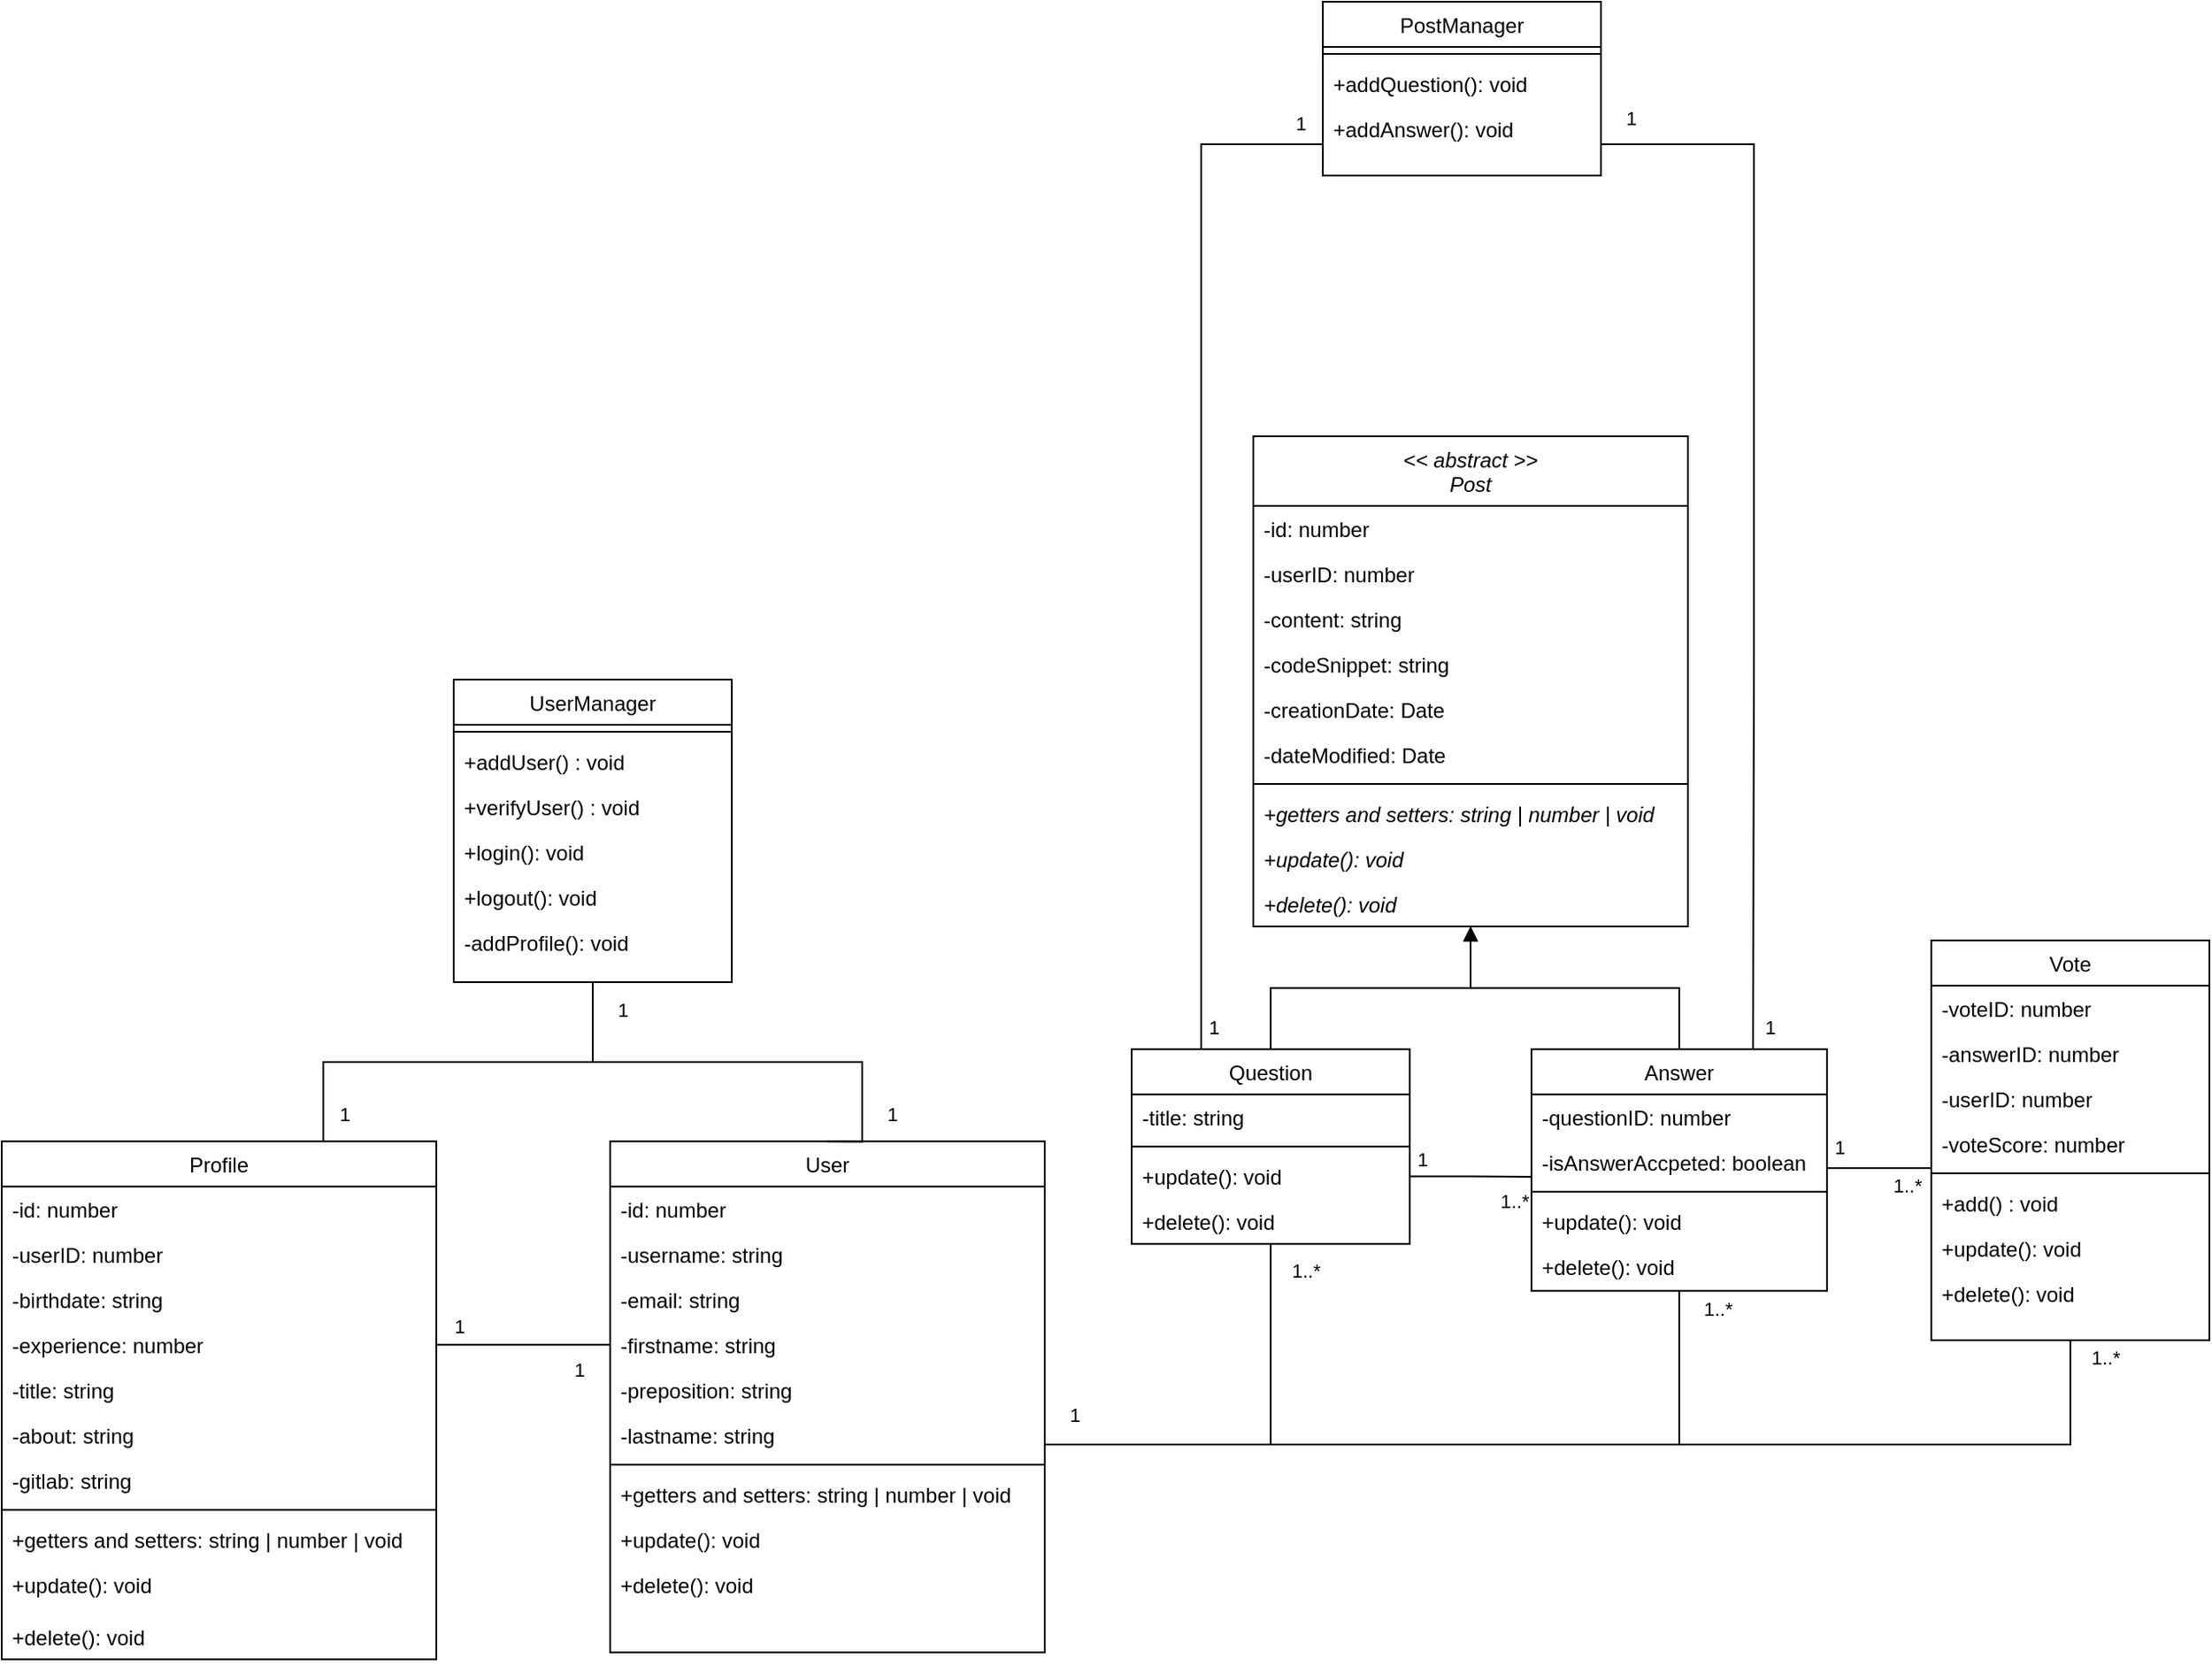 <mxfile version="22.1.2" type="device">
  <diagram id="C5RBs43oDa-KdzZeNtuy" name="Page-1">
    <mxGraphModel dx="1418" dy="4335" grid="1" gridSize="10" guides="1" tooltips="1" connect="1" arrows="1" fold="1" page="1" pageScale="1" pageWidth="827" pageHeight="1169" math="0" shadow="0">
      <root>
        <mxCell id="WIyWlLk6GJQsqaUBKTNV-0" />
        <mxCell id="WIyWlLk6GJQsqaUBKTNV-1" parent="WIyWlLk6GJQsqaUBKTNV-0" />
        <mxCell id="6Ti2KHRm0o-XwmmQZrWa-179" style="edgeStyle=orthogonalEdgeStyle;rounded=0;orthogonalLoop=1;jettySize=auto;html=1;entryX=0.5;entryY=1;entryDx=0;entryDy=0;endArrow=none;endFill=0;" parent="WIyWlLk6GJQsqaUBKTNV-1" source="6Ti2KHRm0o-XwmmQZrWa-182" target="6Ti2KHRm0o-XwmmQZrWa-197" edge="1">
          <mxGeometry relative="1" as="geometry">
            <mxPoint x="1550" y="-1630" as="targetPoint" />
            <Array as="points">
              <mxPoint x="1540" y="-1620" />
            </Array>
          </mxGeometry>
        </mxCell>
        <mxCell id="6Ti2KHRm0o-XwmmQZrWa-180" style="edgeStyle=orthogonalEdgeStyle;rounded=0;orthogonalLoop=1;jettySize=auto;html=1;entryX=0.5;entryY=1;entryDx=0;entryDy=0;endArrow=none;endFill=0;" parent="WIyWlLk6GJQsqaUBKTNV-1" source="6Ti2KHRm0o-XwmmQZrWa-182" target="6Ti2KHRm0o-XwmmQZrWa-210" edge="1">
          <mxGeometry relative="1" as="geometry">
            <Array as="points">
              <mxPoint x="1775" y="-1620" />
            </Array>
          </mxGeometry>
        </mxCell>
        <mxCell id="6Ti2KHRm0o-XwmmQZrWa-181" style="edgeStyle=orthogonalEdgeStyle;rounded=0;orthogonalLoop=1;jettySize=auto;html=1;entryX=0.5;entryY=1;entryDx=0;entryDy=0;endArrow=none;endFill=0;" parent="WIyWlLk6GJQsqaUBKTNV-1" source="6Ti2KHRm0o-XwmmQZrWa-182" target="6Ti2KHRm0o-XwmmQZrWa-223" edge="1">
          <mxGeometry relative="1" as="geometry">
            <Array as="points">
              <mxPoint x="2000" y="-1620" />
            </Array>
          </mxGeometry>
        </mxCell>
        <mxCell id="6Ti2KHRm0o-XwmmQZrWa-182" value="User" style="swimlane;fontStyle=0;align=center;verticalAlign=top;childLayout=stackLayout;horizontal=1;startSize=26;horizontalStack=0;resizeParent=1;resizeLast=0;collapsible=1;marginBottom=0;rounded=0;shadow=0;strokeWidth=1;" parent="WIyWlLk6GJQsqaUBKTNV-1" vertex="1">
          <mxGeometry x="1160" y="-1794.33" width="250" height="294" as="geometry">
            <mxRectangle x="550" y="140" width="160" height="26" as="alternateBounds" />
          </mxGeometry>
        </mxCell>
        <mxCell id="6Ti2KHRm0o-XwmmQZrWa-183" value="-id: number" style="text;align=left;verticalAlign=top;spacingLeft=4;spacingRight=4;overflow=hidden;rotatable=0;points=[[0,0.5],[1,0.5]];portConstraint=eastwest;" parent="6Ti2KHRm0o-XwmmQZrWa-182" vertex="1">
          <mxGeometry y="26" width="250" height="26" as="geometry" />
        </mxCell>
        <mxCell id="6Ti2KHRm0o-XwmmQZrWa-184" value="-username: string" style="text;align=left;verticalAlign=top;spacingLeft=4;spacingRight=4;overflow=hidden;rotatable=0;points=[[0,0.5],[1,0.5]];portConstraint=eastwest;rounded=0;shadow=0;html=0;" parent="6Ti2KHRm0o-XwmmQZrWa-182" vertex="1">
          <mxGeometry y="52" width="250" height="26" as="geometry" />
        </mxCell>
        <mxCell id="6Ti2KHRm0o-XwmmQZrWa-186" value="-email: string" style="text;align=left;verticalAlign=top;spacingLeft=4;spacingRight=4;overflow=hidden;rotatable=0;points=[[0,0.5],[1,0.5]];portConstraint=eastwest;rounded=0;shadow=0;html=0;" parent="6Ti2KHRm0o-XwmmQZrWa-182" vertex="1">
          <mxGeometry y="78" width="250" height="26" as="geometry" />
        </mxCell>
        <mxCell id="6Ti2KHRm0o-XwmmQZrWa-187" value="-firstname: string" style="text;align=left;verticalAlign=top;spacingLeft=4;spacingRight=4;overflow=hidden;rotatable=0;points=[[0,0.5],[1,0.5]];portConstraint=eastwest;rounded=0;shadow=0;html=0;" parent="6Ti2KHRm0o-XwmmQZrWa-182" vertex="1">
          <mxGeometry y="104" width="250" height="26" as="geometry" />
        </mxCell>
        <mxCell id="6Ti2KHRm0o-XwmmQZrWa-188" value="-preposition: string" style="text;align=left;verticalAlign=top;spacingLeft=4;spacingRight=4;overflow=hidden;rotatable=0;points=[[0,0.5],[1,0.5]];portConstraint=eastwest;rounded=0;shadow=0;html=0;" parent="6Ti2KHRm0o-XwmmQZrWa-182" vertex="1">
          <mxGeometry y="130" width="250" height="26" as="geometry" />
        </mxCell>
        <mxCell id="6Ti2KHRm0o-XwmmQZrWa-189" value="-lastname: string" style="text;align=left;verticalAlign=top;spacingLeft=4;spacingRight=4;overflow=hidden;rotatable=0;points=[[0,0.5],[1,0.5]];portConstraint=eastwest;rounded=0;shadow=0;html=0;" parent="6Ti2KHRm0o-XwmmQZrWa-182" vertex="1">
          <mxGeometry y="156" width="250" height="26" as="geometry" />
        </mxCell>
        <mxCell id="6Ti2KHRm0o-XwmmQZrWa-190" value="" style="line;html=1;strokeWidth=1;align=left;verticalAlign=middle;spacingTop=-1;spacingLeft=3;spacingRight=3;rotatable=0;labelPosition=right;points=[];portConstraint=eastwest;" parent="6Ti2KHRm0o-XwmmQZrWa-182" vertex="1">
          <mxGeometry y="182" width="250" height="8" as="geometry" />
        </mxCell>
        <mxCell id="ggvLUwLcQHMu2McPY35v-72" value="+getters and setters: string | number | void" style="text;align=left;verticalAlign=top;spacingLeft=4;spacingRight=4;overflow=hidden;rotatable=0;points=[[0,0.5],[1,0.5]];portConstraint=eastwest;rounded=0;shadow=0;html=0;" parent="6Ti2KHRm0o-XwmmQZrWa-182" vertex="1">
          <mxGeometry y="190" width="250" height="26" as="geometry" />
        </mxCell>
        <mxCell id="ggvLUwLcQHMu2McPY35v-69" value="+update(): void" style="text;align=left;verticalAlign=top;spacingLeft=4;spacingRight=4;overflow=hidden;rotatable=0;points=[[0,0.5],[1,0.5]];portConstraint=eastwest;rounded=0;shadow=0;html=0;" parent="6Ti2KHRm0o-XwmmQZrWa-182" vertex="1">
          <mxGeometry y="216" width="250" height="26" as="geometry" />
        </mxCell>
        <mxCell id="6Ti2KHRm0o-XwmmQZrWa-193" value="+delete(): void" style="text;align=left;verticalAlign=top;spacingLeft=4;spacingRight=4;overflow=hidden;rotatable=0;points=[[0,0.5],[1,0.5]];portConstraint=eastwest;rounded=0;shadow=0;html=0;" parent="6Ti2KHRm0o-XwmmQZrWa-182" vertex="1">
          <mxGeometry y="242" width="250" height="26" as="geometry" />
        </mxCell>
        <mxCell id="6Ti2KHRm0o-XwmmQZrWa-196" style="edgeStyle=orthogonalEdgeStyle;rounded=0;orthogonalLoop=1;jettySize=auto;html=1;startArrow=none;startFill=0;endArrow=none;endFill=0;" parent="WIyWlLk6GJQsqaUBKTNV-1" source="6Ti2KHRm0o-XwmmQZrWa-207" edge="1">
          <mxGeometry relative="1" as="geometry">
            <mxPoint x="1690" y="-1774" as="targetPoint" />
          </mxGeometry>
        </mxCell>
        <mxCell id="6Ti2KHRm0o-XwmmQZrWa-197" value="Question" style="swimlane;fontStyle=0;align=center;verticalAlign=top;childLayout=stackLayout;horizontal=1;startSize=26;horizontalStack=0;resizeParent=1;resizeLast=0;collapsible=1;marginBottom=0;rounded=0;shadow=0;strokeWidth=1;" parent="WIyWlLk6GJQsqaUBKTNV-1" vertex="1">
          <mxGeometry x="1460" y="-1847.34" width="160" height="112" as="geometry">
            <mxRectangle x="550" y="140" width="160" height="26" as="alternateBounds" />
          </mxGeometry>
        </mxCell>
        <mxCell id="6Ti2KHRm0o-XwmmQZrWa-200" value="-title: string" style="text;align=left;verticalAlign=top;spacingLeft=4;spacingRight=4;overflow=hidden;rotatable=0;points=[[0,0.5],[1,0.5]];portConstraint=eastwest;rounded=0;shadow=0;html=0;" parent="6Ti2KHRm0o-XwmmQZrWa-197" vertex="1">
          <mxGeometry y="26" width="160" height="26" as="geometry" />
        </mxCell>
        <mxCell id="6Ti2KHRm0o-XwmmQZrWa-205" value="" style="line;html=1;strokeWidth=1;align=left;verticalAlign=middle;spacingTop=-1;spacingLeft=3;spacingRight=3;rotatable=0;labelPosition=right;points=[];portConstraint=eastwest;" parent="6Ti2KHRm0o-XwmmQZrWa-197" vertex="1">
          <mxGeometry y="52" width="160" height="8" as="geometry" />
        </mxCell>
        <mxCell id="6Ti2KHRm0o-XwmmQZrWa-207" value="+update(): void" style="text;align=left;verticalAlign=top;spacingLeft=4;spacingRight=4;overflow=hidden;rotatable=0;points=[[0,0.5],[1,0.5]];portConstraint=eastwest;rounded=0;shadow=0;html=0;" parent="6Ti2KHRm0o-XwmmQZrWa-197" vertex="1">
          <mxGeometry y="60" width="160" height="26" as="geometry" />
        </mxCell>
        <mxCell id="6Ti2KHRm0o-XwmmQZrWa-208" value="+delete(): void" style="text;align=left;verticalAlign=top;spacingLeft=4;spacingRight=4;overflow=hidden;rotatable=0;points=[[0,0.5],[1,0.5]];portConstraint=eastwest;rounded=0;shadow=0;html=0;" parent="6Ti2KHRm0o-XwmmQZrWa-197" vertex="1">
          <mxGeometry y="86" width="160" height="26" as="geometry" />
        </mxCell>
        <mxCell id="6Ti2KHRm0o-XwmmQZrWa-209" style="edgeStyle=orthogonalEdgeStyle;rounded=0;orthogonalLoop=1;jettySize=auto;html=1;endArrow=none;endFill=0;startArrow=none;startFill=0;" parent="WIyWlLk6GJQsqaUBKTNV-1" edge="1">
          <mxGeometry relative="1" as="geometry">
            <mxPoint x="1860" y="-1779" as="sourcePoint" />
            <mxPoint x="1920" y="-1779" as="targetPoint" />
            <Array as="points">
              <mxPoint x="1890" y="-1779" />
              <mxPoint x="1890" y="-1779" />
            </Array>
          </mxGeometry>
        </mxCell>
        <mxCell id="6Ti2KHRm0o-XwmmQZrWa-210" value="Answer" style="swimlane;fontStyle=0;align=center;verticalAlign=top;childLayout=stackLayout;horizontal=1;startSize=26;horizontalStack=0;resizeParent=1;resizeLast=0;collapsible=1;marginBottom=0;rounded=0;shadow=0;strokeWidth=1;" parent="WIyWlLk6GJQsqaUBKTNV-1" vertex="1">
          <mxGeometry x="1690" y="-1847.34" width="170" height="139" as="geometry">
            <mxRectangle x="550" y="140" width="160" height="26" as="alternateBounds" />
          </mxGeometry>
        </mxCell>
        <mxCell id="6Ti2KHRm0o-XwmmQZrWa-212" value="-questionID: number" style="text;align=left;verticalAlign=top;spacingLeft=4;spacingRight=4;overflow=hidden;rotatable=0;points=[[0,0.5],[1,0.5]];portConstraint=eastwest;" parent="6Ti2KHRm0o-XwmmQZrWa-210" vertex="1">
          <mxGeometry y="26" width="170" height="26" as="geometry" />
        </mxCell>
        <mxCell id="6Ti2KHRm0o-XwmmQZrWa-218" value="-isAnswerAccpeted: boolean" style="text;align=left;verticalAlign=top;spacingLeft=4;spacingRight=4;overflow=hidden;rotatable=0;points=[[0,0.5],[1,0.5]];portConstraint=eastwest;rounded=0;shadow=0;html=0;" parent="6Ti2KHRm0o-XwmmQZrWa-210" vertex="1">
          <mxGeometry y="52" width="170" height="26" as="geometry" />
        </mxCell>
        <mxCell id="6Ti2KHRm0o-XwmmQZrWa-219" value="" style="line;html=1;strokeWidth=1;align=left;verticalAlign=middle;spacingTop=-1;spacingLeft=3;spacingRight=3;rotatable=0;labelPosition=right;points=[];portConstraint=eastwest;" parent="6Ti2KHRm0o-XwmmQZrWa-210" vertex="1">
          <mxGeometry y="78" width="170" height="8" as="geometry" />
        </mxCell>
        <mxCell id="6Ti2KHRm0o-XwmmQZrWa-221" value="+update(): void" style="text;align=left;verticalAlign=top;spacingLeft=4;spacingRight=4;overflow=hidden;rotatable=0;points=[[0,0.5],[1,0.5]];portConstraint=eastwest;rounded=0;shadow=0;html=0;" parent="6Ti2KHRm0o-XwmmQZrWa-210" vertex="1">
          <mxGeometry y="86" width="170" height="26" as="geometry" />
        </mxCell>
        <mxCell id="6Ti2KHRm0o-XwmmQZrWa-222" value="+delete(): void" style="text;align=left;verticalAlign=top;spacingLeft=4;spacingRight=4;overflow=hidden;rotatable=0;points=[[0,0.5],[1,0.5]];portConstraint=eastwest;rounded=0;shadow=0;html=0;" parent="6Ti2KHRm0o-XwmmQZrWa-210" vertex="1">
          <mxGeometry y="112" width="170" height="26" as="geometry" />
        </mxCell>
        <mxCell id="6Ti2KHRm0o-XwmmQZrWa-223" value="Vote" style="swimlane;fontStyle=0;align=center;verticalAlign=top;childLayout=stackLayout;horizontal=1;startSize=26;horizontalStack=0;resizeParent=1;resizeLast=0;collapsible=1;marginBottom=0;rounded=0;shadow=0;strokeWidth=1;" parent="WIyWlLk6GJQsqaUBKTNV-1" vertex="1">
          <mxGeometry x="1920" y="-1910" width="160" height="230" as="geometry">
            <mxRectangle x="550" y="140" width="160" height="26" as="alternateBounds" />
          </mxGeometry>
        </mxCell>
        <mxCell id="6Ti2KHRm0o-XwmmQZrWa-224" value="-voteID: number" style="text;align=left;verticalAlign=top;spacingLeft=4;spacingRight=4;overflow=hidden;rotatable=0;points=[[0,0.5],[1,0.5]];portConstraint=eastwest;rounded=0;shadow=0;html=0;" parent="6Ti2KHRm0o-XwmmQZrWa-223" vertex="1">
          <mxGeometry y="26" width="160" height="26" as="geometry" />
        </mxCell>
        <mxCell id="6Ti2KHRm0o-XwmmQZrWa-225" value="-answerID: number" style="text;align=left;verticalAlign=top;spacingLeft=4;spacingRight=4;overflow=hidden;rotatable=0;points=[[0,0.5],[1,0.5]];portConstraint=eastwest;rounded=0;shadow=0;html=0;" parent="6Ti2KHRm0o-XwmmQZrWa-223" vertex="1">
          <mxGeometry y="52" width="160" height="26" as="geometry" />
        </mxCell>
        <mxCell id="6Ti2KHRm0o-XwmmQZrWa-226" value="-userID: number" style="text;align=left;verticalAlign=top;spacingLeft=4;spacingRight=4;overflow=hidden;rotatable=0;points=[[0,0.5],[1,0.5]];portConstraint=eastwest;rounded=0;shadow=0;html=0;" parent="6Ti2KHRm0o-XwmmQZrWa-223" vertex="1">
          <mxGeometry y="78" width="160" height="26" as="geometry" />
        </mxCell>
        <mxCell id="6Ti2KHRm0o-XwmmQZrWa-227" value="-voteScore: number" style="text;align=left;verticalAlign=top;spacingLeft=4;spacingRight=4;overflow=hidden;rotatable=0;points=[[0,0.5],[1,0.5]];portConstraint=eastwest;rounded=0;shadow=0;html=0;" parent="6Ti2KHRm0o-XwmmQZrWa-223" vertex="1">
          <mxGeometry y="104" width="160" height="26" as="geometry" />
        </mxCell>
        <mxCell id="6Ti2KHRm0o-XwmmQZrWa-228" value="" style="line;html=1;strokeWidth=1;align=left;verticalAlign=middle;spacingTop=-1;spacingLeft=3;spacingRight=3;rotatable=0;labelPosition=right;points=[];portConstraint=eastwest;" parent="6Ti2KHRm0o-XwmmQZrWa-223" vertex="1">
          <mxGeometry y="130" width="160" height="8" as="geometry" />
        </mxCell>
        <mxCell id="6Ti2KHRm0o-XwmmQZrWa-230" value="+add() : void" style="text;align=left;verticalAlign=top;spacingLeft=4;spacingRight=4;overflow=hidden;rotatable=0;points=[[0,0.5],[1,0.5]];portConstraint=eastwest;rounded=0;shadow=0;html=0;" parent="6Ti2KHRm0o-XwmmQZrWa-223" vertex="1">
          <mxGeometry y="138" width="160" height="26" as="geometry" />
        </mxCell>
        <mxCell id="6Ti2KHRm0o-XwmmQZrWa-231" value="+update(): void" style="text;align=left;verticalAlign=top;spacingLeft=4;spacingRight=4;overflow=hidden;rotatable=0;points=[[0,0.5],[1,0.5]];portConstraint=eastwest;rounded=0;shadow=0;html=0;" parent="6Ti2KHRm0o-XwmmQZrWa-223" vertex="1">
          <mxGeometry y="164" width="160" height="26" as="geometry" />
        </mxCell>
        <mxCell id="6Ti2KHRm0o-XwmmQZrWa-232" value="+delete(): void" style="text;align=left;verticalAlign=top;spacingLeft=4;spacingRight=4;overflow=hidden;rotatable=0;points=[[0,0.5],[1,0.5]];portConstraint=eastwest;rounded=0;shadow=0;html=0;" parent="6Ti2KHRm0o-XwmmQZrWa-223" vertex="1">
          <mxGeometry y="190" width="160" height="26" as="geometry" />
        </mxCell>
        <mxCell id="6Ti2KHRm0o-XwmmQZrWa-238" value="Profile" style="swimlane;fontStyle=0;align=center;verticalAlign=top;childLayout=stackLayout;horizontal=1;startSize=26;horizontalStack=0;resizeParent=1;resizeLast=0;collapsible=1;marginBottom=0;rounded=0;shadow=0;strokeWidth=1;" parent="WIyWlLk6GJQsqaUBKTNV-1" vertex="1">
          <mxGeometry x="810" y="-1794.33" width="250" height="298" as="geometry">
            <mxRectangle x="550" y="140" width="160" height="26" as="alternateBounds" />
          </mxGeometry>
        </mxCell>
        <mxCell id="6Ti2KHRm0o-XwmmQZrWa-239" value="-id: number" style="text;align=left;verticalAlign=top;spacingLeft=4;spacingRight=4;overflow=hidden;rotatable=0;points=[[0,0.5],[1,0.5]];portConstraint=eastwest;" parent="6Ti2KHRm0o-XwmmQZrWa-238" vertex="1">
          <mxGeometry y="26" width="250" height="26" as="geometry" />
        </mxCell>
        <mxCell id="6Ti2KHRm0o-XwmmQZrWa-240" value="-userID: number" style="text;align=left;verticalAlign=top;spacingLeft=4;spacingRight=4;overflow=hidden;rotatable=0;points=[[0,0.5],[1,0.5]];portConstraint=eastwest;rounded=0;shadow=0;html=0;" parent="6Ti2KHRm0o-XwmmQZrWa-238" vertex="1">
          <mxGeometry y="52" width="250" height="26" as="geometry" />
        </mxCell>
        <mxCell id="6Ti2KHRm0o-XwmmQZrWa-241" value="-birthdate: string" style="text;align=left;verticalAlign=top;spacingLeft=4;spacingRight=4;overflow=hidden;rotatable=0;points=[[0,0.5],[1,0.5]];portConstraint=eastwest;rounded=0;shadow=0;html=0;" parent="6Ti2KHRm0o-XwmmQZrWa-238" vertex="1">
          <mxGeometry y="78" width="250" height="26" as="geometry" />
        </mxCell>
        <mxCell id="6Ti2KHRm0o-XwmmQZrWa-242" value="-experience: number" style="text;align=left;verticalAlign=top;spacingLeft=4;spacingRight=4;overflow=hidden;rotatable=0;points=[[0,0.5],[1,0.5]];portConstraint=eastwest;rounded=0;shadow=0;html=0;" parent="6Ti2KHRm0o-XwmmQZrWa-238" vertex="1">
          <mxGeometry y="104" width="250" height="26" as="geometry" />
        </mxCell>
        <mxCell id="6Ti2KHRm0o-XwmmQZrWa-243" value="-title: string" style="text;align=left;verticalAlign=top;spacingLeft=4;spacingRight=4;overflow=hidden;rotatable=0;points=[[0,0.5],[1,0.5]];portConstraint=eastwest;rounded=0;shadow=0;html=0;" parent="6Ti2KHRm0o-XwmmQZrWa-238" vertex="1">
          <mxGeometry y="130" width="250" height="26" as="geometry" />
        </mxCell>
        <mxCell id="6Ti2KHRm0o-XwmmQZrWa-244" value="-about: string" style="text;align=left;verticalAlign=top;spacingLeft=4;spacingRight=4;overflow=hidden;rotatable=0;points=[[0,0.5],[1,0.5]];portConstraint=eastwest;rounded=0;shadow=0;html=0;" parent="6Ti2KHRm0o-XwmmQZrWa-238" vertex="1">
          <mxGeometry y="156" width="250" height="26" as="geometry" />
        </mxCell>
        <mxCell id="6Ti2KHRm0o-XwmmQZrWa-245" value="-gitlab: string" style="text;align=left;verticalAlign=top;spacingLeft=4;spacingRight=4;overflow=hidden;rotatable=0;points=[[0,0.5],[1,0.5]];portConstraint=eastwest;rounded=0;shadow=0;html=0;" parent="6Ti2KHRm0o-XwmmQZrWa-238" vertex="1">
          <mxGeometry y="182" width="250" height="26" as="geometry" />
        </mxCell>
        <mxCell id="6Ti2KHRm0o-XwmmQZrWa-246" value="" style="line;html=1;strokeWidth=1;align=left;verticalAlign=middle;spacingTop=-1;spacingLeft=3;spacingRight=3;rotatable=0;labelPosition=right;points=[];portConstraint=eastwest;" parent="6Ti2KHRm0o-XwmmQZrWa-238" vertex="1">
          <mxGeometry y="208" width="250" height="8" as="geometry" />
        </mxCell>
        <mxCell id="ggvLUwLcQHMu2McPY35v-68" value="+getters and setters: string | number | void" style="text;align=left;verticalAlign=top;spacingLeft=4;spacingRight=4;overflow=hidden;rotatable=0;points=[[0,0.5],[1,0.5]];portConstraint=eastwest;rounded=0;shadow=0;html=0;" parent="6Ti2KHRm0o-XwmmQZrWa-238" vertex="1">
          <mxGeometry y="216" width="250" height="26" as="geometry" />
        </mxCell>
        <mxCell id="6Ti2KHRm0o-XwmmQZrWa-248" value="+update(): void" style="text;align=left;verticalAlign=top;spacingLeft=4;spacingRight=4;overflow=hidden;rotatable=0;points=[[0,0.5],[1,0.5]];portConstraint=eastwest;rounded=0;shadow=0;html=0;" parent="6Ti2KHRm0o-XwmmQZrWa-238" vertex="1">
          <mxGeometry y="242" width="250" height="30" as="geometry" />
        </mxCell>
        <mxCell id="6Ti2KHRm0o-XwmmQZrWa-249" value="+delete(): void" style="text;align=left;verticalAlign=top;spacingLeft=4;spacingRight=4;overflow=hidden;rotatable=0;points=[[0,0.5],[1,0.5]];portConstraint=eastwest;rounded=0;shadow=0;html=0;" parent="6Ti2KHRm0o-XwmmQZrWa-238" vertex="1">
          <mxGeometry y="272" width="250" height="26" as="geometry" />
        </mxCell>
        <mxCell id="6Ti2KHRm0o-XwmmQZrWa-261" value="" style="endArrow=none;startArrow=none;endFill=0;startFill=0;endSize=8;html=1;verticalAlign=bottom;labelBackgroundColor=none;strokeWidth=1;rounded=0;entryX=1;entryY=0.5;entryDx=0;entryDy=0;exitX=0;exitY=0.5;exitDx=0;exitDy=0;" parent="WIyWlLk6GJQsqaUBKTNV-1" source="6Ti2KHRm0o-XwmmQZrWa-187" target="6Ti2KHRm0o-XwmmQZrWa-242" edge="1">
          <mxGeometry width="160" relative="1" as="geometry">
            <mxPoint x="1340" y="-1934.33" as="sourcePoint" />
            <mxPoint x="1100" y="-1784.33" as="targetPoint" />
            <Array as="points" />
          </mxGeometry>
        </mxCell>
        <mxCell id="6Ti2KHRm0o-XwmmQZrWa-262" value="1" style="edgeLabel;html=1;align=center;verticalAlign=middle;resizable=0;points=[];" parent="6Ti2KHRm0o-XwmmQZrWa-261" vertex="1" connectable="0">
          <mxGeometry x="0.789" y="-1" relative="1" as="geometry">
            <mxPoint x="2" y="-10" as="offset" />
          </mxGeometry>
        </mxCell>
        <mxCell id="6Ti2KHRm0o-XwmmQZrWa-263" value="1" style="edgeLabel;html=1;align=center;verticalAlign=middle;resizable=0;points=[];" parent="WIyWlLk6GJQsqaUBKTNV-1" vertex="1" connectable="0">
          <mxGeometry x="1104.996" y="-1680" as="geometry">
            <mxPoint x="37" y="17" as="offset" />
          </mxGeometry>
        </mxCell>
        <mxCell id="6Ti2KHRm0o-XwmmQZrWa-264" value="1..*" style="edgeLabel;html=1;align=center;verticalAlign=middle;resizable=0;points=[];" parent="WIyWlLk6GJQsqaUBKTNV-1" vertex="1" connectable="0">
          <mxGeometry x="1560" y="-1720.001" as="geometry" />
        </mxCell>
        <mxCell id="6Ti2KHRm0o-XwmmQZrWa-265" value="1..*" style="edgeLabel;html=1;align=center;verticalAlign=middle;resizable=0;points=[];" parent="WIyWlLk6GJQsqaUBKTNV-1" vertex="1" connectable="0">
          <mxGeometry x="1800" y="-1708.341" as="geometry">
            <mxPoint x="-3" y="10" as="offset" />
          </mxGeometry>
        </mxCell>
        <mxCell id="6Ti2KHRm0o-XwmmQZrWa-266" value="1..*" style="edgeLabel;html=1;align=center;verticalAlign=middle;resizable=0;points=[];" parent="WIyWlLk6GJQsqaUBKTNV-1" vertex="1" connectable="0">
          <mxGeometry x="2020" y="-1670.001" as="geometry" />
        </mxCell>
        <mxCell id="6Ti2KHRm0o-XwmmQZrWa-267" value="1" style="edgeLabel;html=1;align=center;verticalAlign=middle;resizable=0;points=[];" parent="WIyWlLk6GJQsqaUBKTNV-1" vertex="1" connectable="0">
          <mxGeometry x="1410.001" y="-1647.334" as="geometry">
            <mxPoint x="17" y="10" as="offset" />
          </mxGeometry>
        </mxCell>
        <mxCell id="6Ti2KHRm0o-XwmmQZrWa-268" value="1" style="edgeLabel;html=1;align=center;verticalAlign=middle;resizable=0;points=[];" parent="WIyWlLk6GJQsqaUBKTNV-1" vertex="1" connectable="0">
          <mxGeometry x="1610.001" y="-1794.334" as="geometry">
            <mxPoint x="17" y="10" as="offset" />
          </mxGeometry>
        </mxCell>
        <mxCell id="6Ti2KHRm0o-XwmmQZrWa-269" value="1..*" style="edgeLabel;html=1;align=center;verticalAlign=middle;resizable=0;points=[];" parent="WIyWlLk6GJQsqaUBKTNV-1" vertex="1" connectable="0">
          <mxGeometry x="1680.004" y="-1759.997" as="geometry" />
        </mxCell>
        <mxCell id="6Ti2KHRm0o-XwmmQZrWa-270" value="1" style="edgeLabel;html=1;align=center;verticalAlign=middle;resizable=0;points=[];" parent="WIyWlLk6GJQsqaUBKTNV-1" vertex="1" connectable="0">
          <mxGeometry x="1850.001" y="-1801.004" as="geometry">
            <mxPoint x="17" y="10" as="offset" />
          </mxGeometry>
        </mxCell>
        <mxCell id="6Ti2KHRm0o-XwmmQZrWa-271" value="1..*" style="edgeLabel;html=1;align=center;verticalAlign=middle;resizable=0;points=[];" parent="WIyWlLk6GJQsqaUBKTNV-1" vertex="1" connectable="0">
          <mxGeometry x="1880.004" y="-1769.997" as="geometry">
            <mxPoint x="26" y="1" as="offset" />
          </mxGeometry>
        </mxCell>
        <mxCell id="6Ti2KHRm0o-XwmmQZrWa-285" style="edgeStyle=orthogonalEdgeStyle;rounded=0;orthogonalLoop=1;jettySize=auto;html=1;entryX=0.5;entryY=0;entryDx=0;entryDy=0;endArrow=none;endFill=0;startArrow=block;startFill=1;" parent="WIyWlLk6GJQsqaUBKTNV-1" source="6Ti2KHRm0o-XwmmQZrWa-272" target="6Ti2KHRm0o-XwmmQZrWa-197" edge="1">
          <mxGeometry relative="1" as="geometry" />
        </mxCell>
        <mxCell id="6Ti2KHRm0o-XwmmQZrWa-286" style="edgeStyle=orthogonalEdgeStyle;rounded=0;orthogonalLoop=1;jettySize=auto;html=1;entryX=0.5;entryY=0;entryDx=0;entryDy=0;endArrow=none;endFill=0;startArrow=block;startFill=1;" parent="WIyWlLk6GJQsqaUBKTNV-1" source="6Ti2KHRm0o-XwmmQZrWa-272" target="6Ti2KHRm0o-XwmmQZrWa-210" edge="1">
          <mxGeometry relative="1" as="geometry" />
        </mxCell>
        <mxCell id="6Ti2KHRm0o-XwmmQZrWa-272" value="&lt;&lt; abstract &gt;&gt;&#xa;Post" style="swimlane;fontStyle=2;align=center;verticalAlign=top;childLayout=stackLayout;horizontal=1;startSize=40;horizontalStack=0;resizeParent=1;resizeLast=0;collapsible=1;marginBottom=0;rounded=0;shadow=0;strokeWidth=1;" parent="WIyWlLk6GJQsqaUBKTNV-1" vertex="1">
          <mxGeometry x="1530" y="-2200" width="250" height="282" as="geometry">
            <mxRectangle x="550" y="140" width="160" height="26" as="alternateBounds" />
          </mxGeometry>
        </mxCell>
        <mxCell id="6Ti2KHRm0o-XwmmQZrWa-273" value="-id: number" style="text;align=left;verticalAlign=top;spacingLeft=4;spacingRight=4;overflow=hidden;rotatable=0;points=[[0,0.5],[1,0.5]];portConstraint=eastwest;" parent="6Ti2KHRm0o-XwmmQZrWa-272" vertex="1">
          <mxGeometry y="40" width="250" height="26" as="geometry" />
        </mxCell>
        <mxCell id="6Ti2KHRm0o-XwmmQZrWa-274" value="-userID: number" style="text;align=left;verticalAlign=top;spacingLeft=4;spacingRight=4;overflow=hidden;rotatable=0;points=[[0,0.5],[1,0.5]];portConstraint=eastwest;rounded=0;shadow=0;html=0;" parent="6Ti2KHRm0o-XwmmQZrWa-272" vertex="1">
          <mxGeometry y="66" width="250" height="26" as="geometry" />
        </mxCell>
        <mxCell id="6Ti2KHRm0o-XwmmQZrWa-276" value="-content: string" style="text;align=left;verticalAlign=top;spacingLeft=4;spacingRight=4;overflow=hidden;rotatable=0;points=[[0,0.5],[1,0.5]];portConstraint=eastwest;rounded=0;shadow=0;html=0;" parent="6Ti2KHRm0o-XwmmQZrWa-272" vertex="1">
          <mxGeometry y="92" width="250" height="26" as="geometry" />
        </mxCell>
        <mxCell id="6Ti2KHRm0o-XwmmQZrWa-277" value="-codeSnippet: string" style="text;align=left;verticalAlign=top;spacingLeft=4;spacingRight=4;overflow=hidden;rotatable=0;points=[[0,0.5],[1,0.5]];portConstraint=eastwest;rounded=0;shadow=0;html=0;" parent="6Ti2KHRm0o-XwmmQZrWa-272" vertex="1">
          <mxGeometry y="118" width="250" height="26" as="geometry" />
        </mxCell>
        <mxCell id="6Ti2KHRm0o-XwmmQZrWa-278" value="-creationDate: Date" style="text;align=left;verticalAlign=top;spacingLeft=4;spacingRight=4;overflow=hidden;rotatable=0;points=[[0,0.5],[1,0.5]];portConstraint=eastwest;rounded=0;shadow=0;html=0;" parent="6Ti2KHRm0o-XwmmQZrWa-272" vertex="1">
          <mxGeometry y="144" width="250" height="26" as="geometry" />
        </mxCell>
        <mxCell id="6Ti2KHRm0o-XwmmQZrWa-279" value="-dateModified: Date" style="text;align=left;verticalAlign=top;spacingLeft=4;spacingRight=4;overflow=hidden;rotatable=0;points=[[0,0.5],[1,0.5]];portConstraint=eastwest;rounded=0;shadow=0;html=0;" parent="6Ti2KHRm0o-XwmmQZrWa-272" vertex="1">
          <mxGeometry y="170" width="250" height="26" as="geometry" />
        </mxCell>
        <mxCell id="6Ti2KHRm0o-XwmmQZrWa-280" value="" style="line;html=1;strokeWidth=1;align=left;verticalAlign=middle;spacingTop=-1;spacingLeft=3;spacingRight=3;rotatable=0;labelPosition=right;points=[];portConstraint=eastwest;" parent="6Ti2KHRm0o-XwmmQZrWa-272" vertex="1">
          <mxGeometry y="196" width="250" height="8" as="geometry" />
        </mxCell>
        <mxCell id="ggvLUwLcQHMu2McPY35v-70" value="+getters and setters: string | number | void" style="text;align=left;verticalAlign=top;spacingLeft=4;spacingRight=4;overflow=hidden;rotatable=0;points=[[0,0.5],[1,0.5]];portConstraint=eastwest;rounded=0;shadow=0;html=0;fontStyle=2" parent="6Ti2KHRm0o-XwmmQZrWa-272" vertex="1">
          <mxGeometry y="204" width="250" height="26" as="geometry" />
        </mxCell>
        <mxCell id="6Ti2KHRm0o-XwmmQZrWa-282" value="+update(): void" style="text;align=left;verticalAlign=top;spacingLeft=4;spacingRight=4;overflow=hidden;rotatable=0;points=[[0,0.5],[1,0.5]];portConstraint=eastwest;rounded=0;shadow=0;html=0;fontStyle=2" parent="6Ti2KHRm0o-XwmmQZrWa-272" vertex="1">
          <mxGeometry y="230" width="250" height="26" as="geometry" />
        </mxCell>
        <mxCell id="6Ti2KHRm0o-XwmmQZrWa-283" value="+delete(): void" style="text;align=left;verticalAlign=top;spacingLeft=4;spacingRight=4;overflow=hidden;rotatable=0;points=[[0,0.5],[1,0.5]];portConstraint=eastwest;rounded=0;shadow=0;html=0;fontStyle=2" parent="6Ti2KHRm0o-XwmmQZrWa-272" vertex="1">
          <mxGeometry y="256" width="250" height="26" as="geometry" />
        </mxCell>
        <mxCell id="ggvLUwLcQHMu2McPY35v-14" style="edgeStyle=orthogonalEdgeStyle;rounded=0;orthogonalLoop=1;jettySize=auto;html=1;entryX=0.5;entryY=0;entryDx=0;entryDy=0;endArrow=none;endFill=0;exitX=0.5;exitY=1;exitDx=0;exitDy=0;" parent="WIyWlLk6GJQsqaUBKTNV-1" source="ggvLUwLcQHMu2McPY35v-0" target="6Ti2KHRm0o-XwmmQZrWa-182" edge="1">
          <mxGeometry relative="1" as="geometry">
            <Array as="points">
              <mxPoint x="1150" y="-1840" />
              <mxPoint x="1305" y="-1840" />
            </Array>
          </mxGeometry>
        </mxCell>
        <mxCell id="ggvLUwLcQHMu2McPY35v-15" style="edgeStyle=orthogonalEdgeStyle;rounded=0;orthogonalLoop=1;jettySize=auto;html=1;endArrow=none;endFill=0;exitX=0.5;exitY=1;exitDx=0;exitDy=0;" parent="WIyWlLk6GJQsqaUBKTNV-1" source="ggvLUwLcQHMu2McPY35v-0" target="6Ti2KHRm0o-XwmmQZrWa-238" edge="1">
          <mxGeometry relative="1" as="geometry">
            <Array as="points">
              <mxPoint x="1150" y="-1840" />
              <mxPoint x="995" y="-1840" />
            </Array>
          </mxGeometry>
        </mxCell>
        <mxCell id="ggvLUwLcQHMu2McPY35v-0" value="UserManager" style="swimlane;fontStyle=0;align=center;verticalAlign=top;childLayout=stackLayout;horizontal=1;startSize=26;horizontalStack=0;resizeParent=1;resizeLast=0;collapsible=1;marginBottom=0;rounded=0;shadow=0;strokeWidth=1;" parent="WIyWlLk6GJQsqaUBKTNV-1" vertex="1">
          <mxGeometry x="1070" y="-2060" width="160" height="174" as="geometry">
            <mxRectangle x="550" y="140" width="160" height="26" as="alternateBounds" />
          </mxGeometry>
        </mxCell>
        <mxCell id="ggvLUwLcQHMu2McPY35v-8" value="" style="line;html=1;strokeWidth=1;align=left;verticalAlign=middle;spacingTop=-1;spacingLeft=3;spacingRight=3;rotatable=0;labelPosition=right;points=[];portConstraint=eastwest;" parent="ggvLUwLcQHMu2McPY35v-0" vertex="1">
          <mxGeometry y="26" width="160" height="8" as="geometry" />
        </mxCell>
        <mxCell id="ggvLUwLcQHMu2McPY35v-9" value="+addUser() : void" style="text;align=left;verticalAlign=top;spacingLeft=4;spacingRight=4;overflow=hidden;rotatable=0;points=[[0,0.5],[1,0.5]];portConstraint=eastwest;rounded=0;shadow=0;html=0;" parent="ggvLUwLcQHMu2McPY35v-0" vertex="1">
          <mxGeometry y="34" width="160" height="26" as="geometry" />
        </mxCell>
        <mxCell id="ggvLUwLcQHMu2McPY35v-17" value="+verifyUser() : void" style="text;align=left;verticalAlign=top;spacingLeft=4;spacingRight=4;overflow=hidden;rotatable=0;points=[[0,0.5],[1,0.5]];portConstraint=eastwest;rounded=0;shadow=0;html=0;" parent="ggvLUwLcQHMu2McPY35v-0" vertex="1">
          <mxGeometry y="60" width="160" height="26" as="geometry" />
        </mxCell>
        <mxCell id="ggvLUwLcQHMu2McPY35v-11" value="+login(): void" style="text;align=left;verticalAlign=top;spacingLeft=4;spacingRight=4;overflow=hidden;rotatable=0;points=[[0,0.5],[1,0.5]];portConstraint=eastwest;rounded=0;shadow=0;html=0;" parent="ggvLUwLcQHMu2McPY35v-0" vertex="1">
          <mxGeometry y="86" width="160" height="26" as="geometry" />
        </mxCell>
        <mxCell id="ggvLUwLcQHMu2McPY35v-12" value="+logout(): void" style="text;align=left;verticalAlign=top;spacingLeft=4;spacingRight=4;overflow=hidden;rotatable=0;points=[[0,0.5],[1,0.5]];portConstraint=eastwest;rounded=0;shadow=0;html=0;" parent="ggvLUwLcQHMu2McPY35v-0" vertex="1">
          <mxGeometry y="112" width="160" height="26" as="geometry" />
        </mxCell>
        <mxCell id="ggvLUwLcQHMu2McPY35v-10" value="-addProfile(): void" style="text;align=left;verticalAlign=top;spacingLeft=4;spacingRight=4;overflow=hidden;rotatable=0;points=[[0,0.5],[1,0.5]];portConstraint=eastwest;rounded=0;shadow=0;html=0;" parent="ggvLUwLcQHMu2McPY35v-0" vertex="1">
          <mxGeometry y="138" width="160" height="26" as="geometry" />
        </mxCell>
        <mxCell id="ggvLUwLcQHMu2McPY35v-19" value="1" style="edgeLabel;html=1;align=center;verticalAlign=middle;resizable=0;points=[];" parent="WIyWlLk6GJQsqaUBKTNV-1" vertex="1" connectable="0">
          <mxGeometry x="1305.001" y="-1820.004" as="geometry">
            <mxPoint x="17" y="10" as="offset" />
          </mxGeometry>
        </mxCell>
        <mxCell id="ggvLUwLcQHMu2McPY35v-20" value="1" style="edgeLabel;html=1;align=center;verticalAlign=middle;resizable=0;points=[];" parent="WIyWlLk6GJQsqaUBKTNV-1" vertex="1" connectable="0">
          <mxGeometry x="990.001" y="-1820.004" as="geometry">
            <mxPoint x="17" y="10" as="offset" />
          </mxGeometry>
        </mxCell>
        <mxCell id="ggvLUwLcQHMu2McPY35v-21" value="1" style="edgeLabel;html=1;align=center;verticalAlign=middle;resizable=0;points=[];" parent="WIyWlLk6GJQsqaUBKTNV-1" vertex="1" connectable="0">
          <mxGeometry x="1150.001" y="-1880.004" as="geometry">
            <mxPoint x="17" y="10" as="offset" />
          </mxGeometry>
        </mxCell>
        <mxCell id="ggvLUwLcQHMu2McPY35v-29" style="edgeStyle=orthogonalEdgeStyle;rounded=0;orthogonalLoop=1;jettySize=auto;html=1;entryX=0.25;entryY=0;entryDx=0;entryDy=0;endArrow=none;endFill=0;" parent="WIyWlLk6GJQsqaUBKTNV-1" source="ggvLUwLcQHMu2McPY35v-22" target="6Ti2KHRm0o-XwmmQZrWa-197" edge="1">
          <mxGeometry relative="1" as="geometry">
            <Array as="points">
              <mxPoint x="1500" y="-2368" />
            </Array>
          </mxGeometry>
        </mxCell>
        <mxCell id="ggvLUwLcQHMu2McPY35v-30" style="edgeStyle=orthogonalEdgeStyle;rounded=0;orthogonalLoop=1;jettySize=auto;html=1;entryX=0.75;entryY=0;entryDx=0;entryDy=0;endArrow=none;endFill=0;" parent="WIyWlLk6GJQsqaUBKTNV-1" source="ggvLUwLcQHMu2McPY35v-22" target="6Ti2KHRm0o-XwmmQZrWa-210" edge="1">
          <mxGeometry relative="1" as="geometry">
            <Array as="points">
              <mxPoint x="1818" y="-2368" />
              <mxPoint x="1818" y="-2078" />
            </Array>
          </mxGeometry>
        </mxCell>
        <mxCell id="ggvLUwLcQHMu2McPY35v-22" value="PostManager" style="swimlane;fontStyle=0;align=center;verticalAlign=top;childLayout=stackLayout;horizontal=1;startSize=26;horizontalStack=0;resizeParent=1;resizeLast=0;collapsible=1;marginBottom=0;rounded=0;shadow=0;strokeWidth=1;" parent="WIyWlLk6GJQsqaUBKTNV-1" vertex="1">
          <mxGeometry x="1570" y="-2450" width="160" height="100" as="geometry">
            <mxRectangle x="550" y="140" width="160" height="26" as="alternateBounds" />
          </mxGeometry>
        </mxCell>
        <mxCell id="ggvLUwLcQHMu2McPY35v-23" value="" style="line;html=1;strokeWidth=1;align=left;verticalAlign=middle;spacingTop=-1;spacingLeft=3;spacingRight=3;rotatable=0;labelPosition=right;points=[];portConstraint=eastwest;" parent="ggvLUwLcQHMu2McPY35v-22" vertex="1">
          <mxGeometry y="26" width="160" height="8" as="geometry" />
        </mxCell>
        <mxCell id="ggvLUwLcQHMu2McPY35v-24" value="+addQuestion(): void" style="text;align=left;verticalAlign=top;spacingLeft=4;spacingRight=4;overflow=hidden;rotatable=0;points=[[0,0.5],[1,0.5]];portConstraint=eastwest;rounded=0;shadow=0;html=0;" parent="ggvLUwLcQHMu2McPY35v-22" vertex="1">
          <mxGeometry y="34" width="160" height="26" as="geometry" />
        </mxCell>
        <mxCell id="ggvLUwLcQHMu2McPY35v-25" value="+addAnswer(): void" style="text;align=left;verticalAlign=top;spacingLeft=4;spacingRight=4;overflow=hidden;rotatable=0;points=[[0,0.5],[1,0.5]];portConstraint=eastwest;rounded=0;shadow=0;html=0;" parent="ggvLUwLcQHMu2McPY35v-22" vertex="1">
          <mxGeometry y="60" width="160" height="26" as="geometry" />
        </mxCell>
        <mxCell id="ggvLUwLcQHMu2McPY35v-31" value="1" style="edgeLabel;html=1;align=center;verticalAlign=middle;resizable=0;points=[];" parent="WIyWlLk6GJQsqaUBKTNV-1" vertex="1" connectable="0">
          <mxGeometry x="1540.001" y="-2390.004" as="geometry">
            <mxPoint x="17" y="10" as="offset" />
          </mxGeometry>
        </mxCell>
        <mxCell id="ggvLUwLcQHMu2McPY35v-32" value="1" style="edgeLabel;html=1;align=center;verticalAlign=middle;resizable=0;points=[];" parent="WIyWlLk6GJQsqaUBKTNV-1" vertex="1" connectable="0">
          <mxGeometry x="1490.001" y="-1870.004" as="geometry">
            <mxPoint x="17" y="10" as="offset" />
          </mxGeometry>
        </mxCell>
        <mxCell id="ggvLUwLcQHMu2McPY35v-33" value="1" style="edgeLabel;html=1;align=center;verticalAlign=middle;resizable=0;points=[];" parent="WIyWlLk6GJQsqaUBKTNV-1" vertex="1" connectable="0">
          <mxGeometry x="1730.001" y="-2393.004" as="geometry">
            <mxPoint x="17" y="10" as="offset" />
          </mxGeometry>
        </mxCell>
        <mxCell id="ggvLUwLcQHMu2McPY35v-34" value="1" style="edgeLabel;html=1;align=center;verticalAlign=middle;resizable=0;points=[];" parent="WIyWlLk6GJQsqaUBKTNV-1" vertex="1" connectable="0">
          <mxGeometry x="1810.001" y="-1870.004" as="geometry">
            <mxPoint x="17" y="10" as="offset" />
          </mxGeometry>
        </mxCell>
      </root>
    </mxGraphModel>
  </diagram>
</mxfile>
